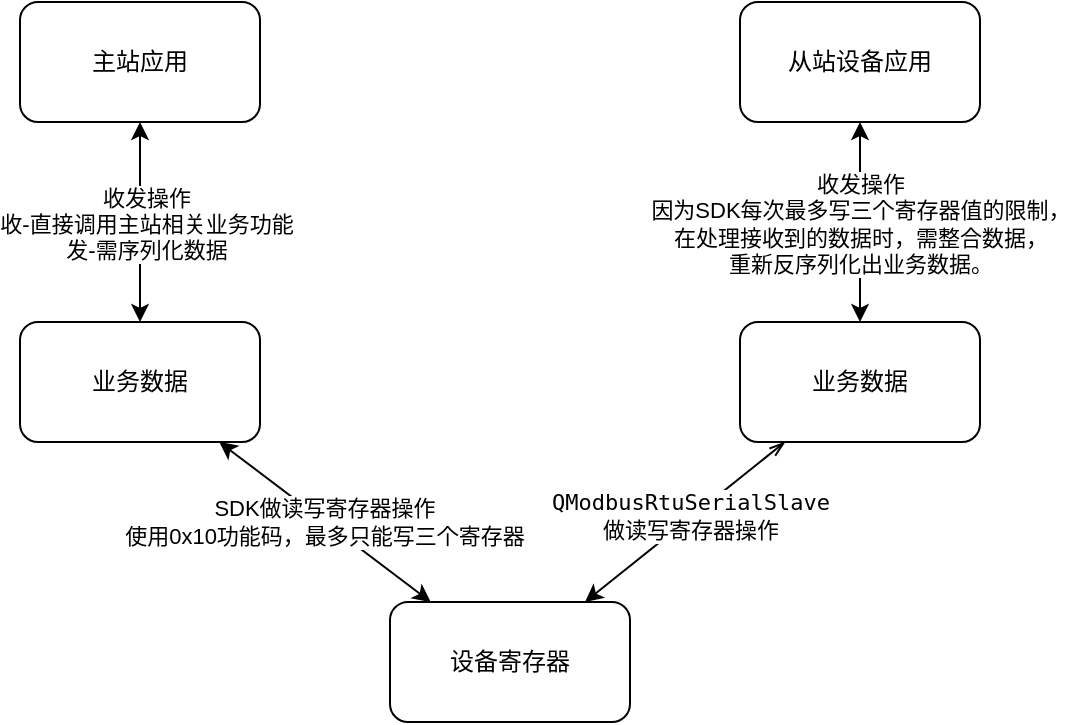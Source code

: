 <mxfile>
    <diagram id="KKZN_2GvPrzbdAgmjthp" name="Page-1">
        <mxGraphModel dx="672" dy="563" grid="1" gridSize="10" guides="1" tooltips="1" connect="1" arrows="1" fold="1" page="1" pageScale="1" pageWidth="850" pageHeight="1100" background="#ffffff" math="0" shadow="0">
            <root>
                <mxCell id="0"/>
                <mxCell id="1" parent="0"/>
                <mxCell id="23" style="edgeStyle=none;html=1;startArrow=classic;startFill=1;" edge="1" parent="1" source="3" target="20">
                    <mxGeometry relative="1" as="geometry"/>
                </mxCell>
                <mxCell id="24" value="收发操作&lt;br&gt;收-直接调用主站相关业务功能&lt;br&gt;发-需序列化数据" style="edgeLabel;html=1;align=center;verticalAlign=middle;resizable=0;points=[];" vertex="1" connectable="0" parent="23">
                    <mxGeometry x="0.016" y="3" relative="1" as="geometry">
                        <mxPoint as="offset"/>
                    </mxGeometry>
                </mxCell>
                <mxCell id="3" value="主站应用" style="rounded=1;whiteSpace=wrap;html=1;" vertex="1" parent="1">
                    <mxGeometry x="120" width="120" height="60" as="geometry"/>
                </mxCell>
                <mxCell id="14" value="" style="edgeStyle=none;html=1;startArrow=classic;startFill=1;" edge="1" parent="1" source="4" target="13">
                    <mxGeometry relative="1" as="geometry"/>
                </mxCell>
                <mxCell id="18" value="收发操作&lt;br&gt;因为SDK每次最多写三个寄存器值的限制，&lt;br&gt;在处理接收到的数据时，需整合数据，&lt;br&gt;重新反序列化出业务数据。" style="edgeLabel;html=1;align=center;verticalAlign=middle;resizable=0;points=[];" vertex="1" connectable="0" parent="14">
                    <mxGeometry x="0.011" relative="1" as="geometry">
                        <mxPoint as="offset"/>
                    </mxGeometry>
                </mxCell>
                <mxCell id="4" value="从站设备应用" style="rounded=1;whiteSpace=wrap;html=1;" vertex="1" parent="1">
                    <mxGeometry x="480" width="120" height="60" as="geometry"/>
                </mxCell>
                <mxCell id="16" value="" style="edgeStyle=none;html=1;startArrow=openThin;startFill=0;" edge="1" parent="1" source="13" target="15">
                    <mxGeometry relative="1" as="geometry"/>
                </mxCell>
                <mxCell id="17" value="&lt;code&gt;QModbusRtuSerialSlave&lt;br&gt;做读写寄存器操作&lt;/code&gt;" style="edgeLabel;html=1;align=center;verticalAlign=middle;resizable=0;points=[];" vertex="1" connectable="0" parent="16">
                    <mxGeometry x="-0.06" y="-1" relative="1" as="geometry">
                        <mxPoint as="offset"/>
                    </mxGeometry>
                </mxCell>
                <mxCell id="13" value="业务数据" style="rounded=1;whiteSpace=wrap;html=1;" vertex="1" parent="1">
                    <mxGeometry x="480" y="160" width="120" height="60" as="geometry"/>
                </mxCell>
                <mxCell id="15" value="设备寄存器" style="rounded=1;whiteSpace=wrap;html=1;" vertex="1" parent="1">
                    <mxGeometry x="305" y="300" width="120" height="60" as="geometry"/>
                </mxCell>
                <mxCell id="21" style="edgeStyle=none;html=1;startArrow=classic;startFill=1;" edge="1" parent="1" source="20" target="15">
                    <mxGeometry relative="1" as="geometry">
                        <mxPoint x="180" y="210" as="targetPoint"/>
                    </mxGeometry>
                </mxCell>
                <mxCell id="22" value="SDK做读写寄存器操作&lt;br&gt;使用0x10功能码，最多只能写三个寄存器" style="edgeLabel;html=1;align=center;verticalAlign=middle;resizable=0;points=[];" vertex="1" connectable="0" parent="21">
                    <mxGeometry x="-0.014" relative="1" as="geometry">
                        <mxPoint as="offset"/>
                    </mxGeometry>
                </mxCell>
                <mxCell id="20" value="业务数据" style="rounded=1;whiteSpace=wrap;html=1;" vertex="1" parent="1">
                    <mxGeometry x="120" y="160" width="120" height="60" as="geometry"/>
                </mxCell>
            </root>
        </mxGraphModel>
    </diagram>
</mxfile>